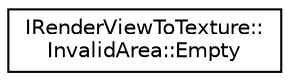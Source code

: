 digraph "Graphical Class Hierarchy"
{
 // LATEX_PDF_SIZE
  edge [fontname="Helvetica",fontsize="10",labelfontname="Helvetica",labelfontsize="10"];
  node [fontname="Helvetica",fontsize="10",shape=record];
  rankdir="LR";
  Node0 [label="IRenderViewToTexture::\lInvalidArea::Empty",height=0.2,width=0.4,color="black", fillcolor="white", style="filled",URL="$structIRenderViewToTexture_1_1InvalidArea_1_1Empty.html",tooltip="No redraw."];
}
